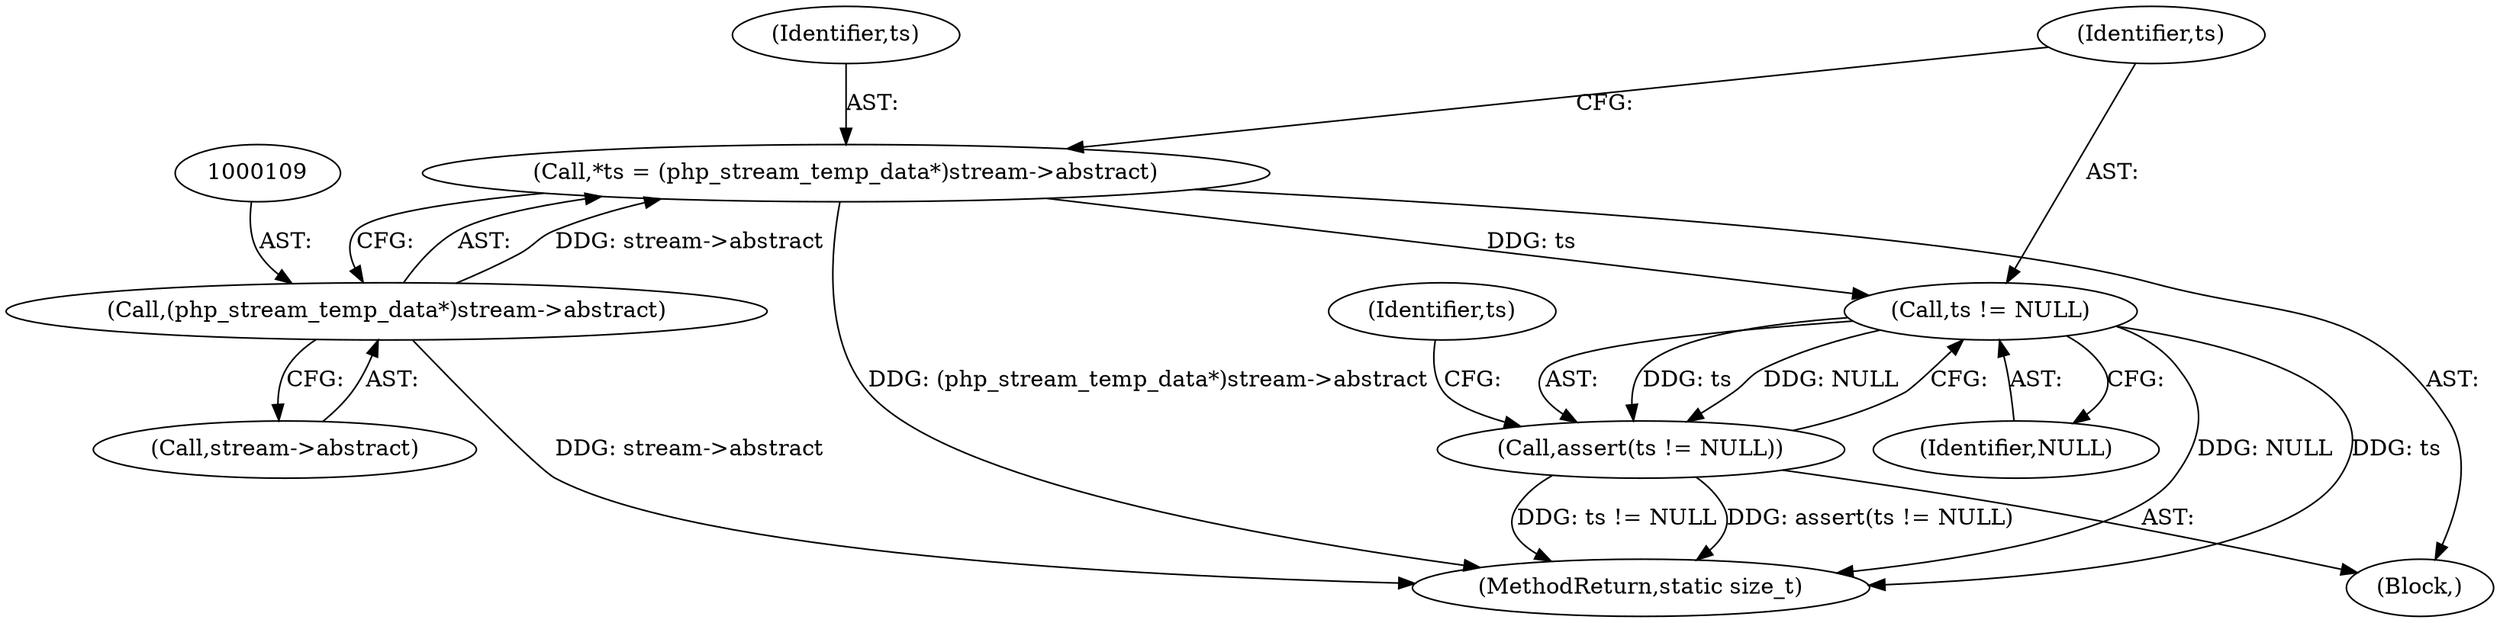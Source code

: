 digraph "0_php_6297a117d77fa3a0df2e21ca926a92c231819cd5_5@pointer" {
"1000106" [label="(Call,*ts = (php_stream_temp_data*)stream->abstract)"];
"1000108" [label="(Call,(php_stream_temp_data*)stream->abstract)"];
"1000115" [label="(Call,ts != NULL)"];
"1000114" [label="(Call,assert(ts != NULL))"];
"1000110" [label="(Call,stream->abstract)"];
"1000107" [label="(Identifier,ts)"];
"1000104" [label="(Block,)"];
"1000114" [label="(Call,assert(ts != NULL))"];
"1000146" [label="(MethodReturn,static size_t)"];
"1000108" [label="(Call,(php_stream_temp_data*)stream->abstract)"];
"1000116" [label="(Identifier,ts)"];
"1000115" [label="(Call,ts != NULL)"];
"1000117" [label="(Identifier,NULL)"];
"1000121" [label="(Identifier,ts)"];
"1000106" [label="(Call,*ts = (php_stream_temp_data*)stream->abstract)"];
"1000106" -> "1000104"  [label="AST: "];
"1000106" -> "1000108"  [label="CFG: "];
"1000107" -> "1000106"  [label="AST: "];
"1000108" -> "1000106"  [label="AST: "];
"1000116" -> "1000106"  [label="CFG: "];
"1000106" -> "1000146"  [label="DDG: (php_stream_temp_data*)stream->abstract"];
"1000108" -> "1000106"  [label="DDG: stream->abstract"];
"1000106" -> "1000115"  [label="DDG: ts"];
"1000108" -> "1000110"  [label="CFG: "];
"1000109" -> "1000108"  [label="AST: "];
"1000110" -> "1000108"  [label="AST: "];
"1000108" -> "1000146"  [label="DDG: stream->abstract"];
"1000115" -> "1000114"  [label="AST: "];
"1000115" -> "1000117"  [label="CFG: "];
"1000116" -> "1000115"  [label="AST: "];
"1000117" -> "1000115"  [label="AST: "];
"1000114" -> "1000115"  [label="CFG: "];
"1000115" -> "1000146"  [label="DDG: NULL"];
"1000115" -> "1000146"  [label="DDG: ts"];
"1000115" -> "1000114"  [label="DDG: ts"];
"1000115" -> "1000114"  [label="DDG: NULL"];
"1000114" -> "1000104"  [label="AST: "];
"1000121" -> "1000114"  [label="CFG: "];
"1000114" -> "1000146"  [label="DDG: assert(ts != NULL)"];
"1000114" -> "1000146"  [label="DDG: ts != NULL"];
}
